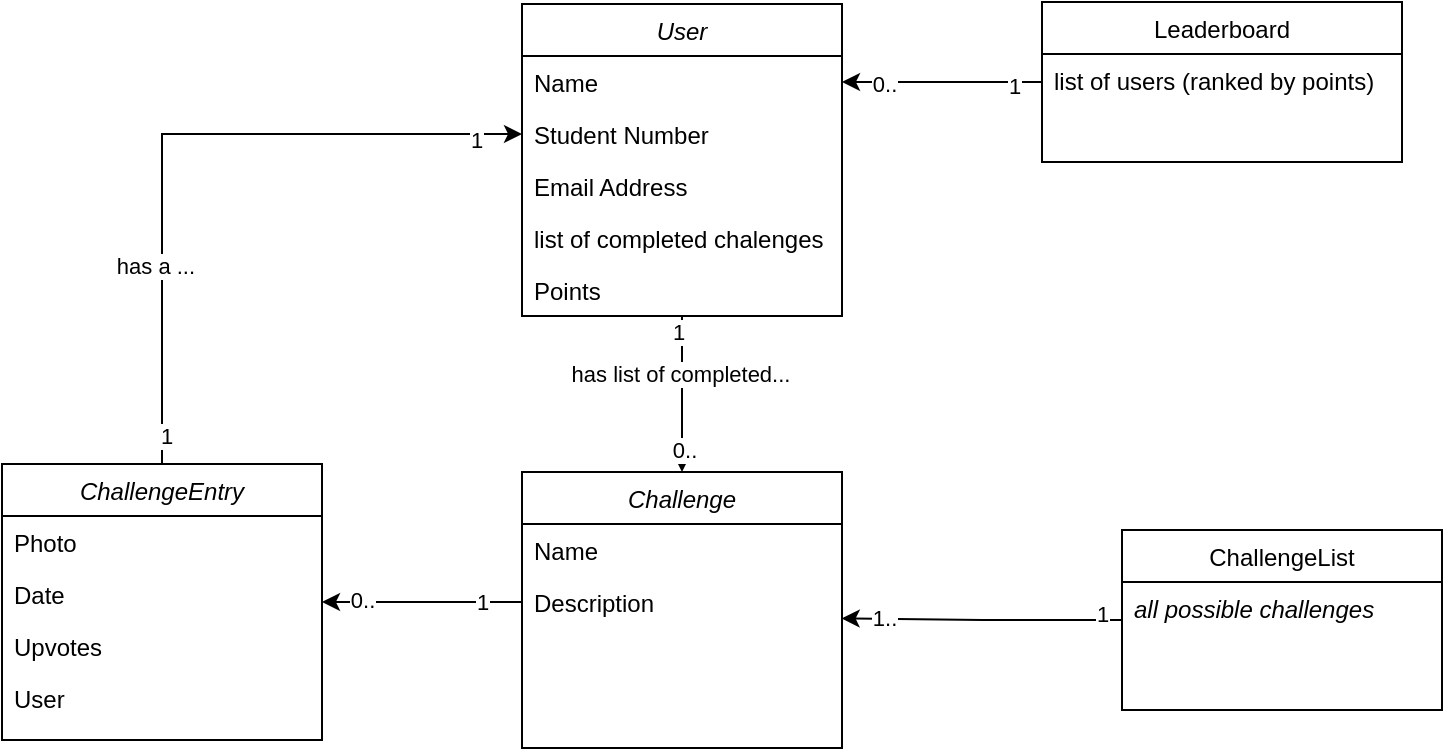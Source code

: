 <mxfile version="14.6.10" type="device"><diagram id="C5RBs43oDa-KdzZeNtuy" name="Page-1"><mxGraphModel dx="1865" dy="491" grid="1" gridSize="10" guides="1" tooltips="1" connect="1" arrows="1" fold="1" page="1" pageScale="1" pageWidth="827" pageHeight="1169" math="0" shadow="0"><root><mxCell id="WIyWlLk6GJQsqaUBKTNV-0"/><mxCell id="WIyWlLk6GJQsqaUBKTNV-1" parent="WIyWlLk6GJQsqaUBKTNV-0"/><mxCell id="53NBRRKf8l8VTuDghC8k-7" style="edgeStyle=orthogonalEdgeStyle;rounded=0;orthogonalLoop=1;jettySize=auto;html=1;" edge="1" parent="WIyWlLk6GJQsqaUBKTNV-1" source="zkfFHV4jXpPFQw0GAbJ--0" target="53NBRRKf8l8VTuDghC8k-0"><mxGeometry relative="1" as="geometry"/></mxCell><mxCell id="53NBRRKf8l8VTuDghC8k-8" value="has list of completed..." style="edgeLabel;html=1;align=center;verticalAlign=middle;resizable=0;points=[];" vertex="1" connectable="0" parent="53NBRRKf8l8VTuDghC8k-7"><mxGeometry x="-0.27" y="-1" relative="1" as="geometry"><mxPoint as="offset"/></mxGeometry></mxCell><mxCell id="53NBRRKf8l8VTuDghC8k-9" value="1" style="edgeLabel;html=1;align=center;verticalAlign=middle;resizable=0;points=[];" vertex="1" connectable="0" parent="53NBRRKf8l8VTuDghC8k-7"><mxGeometry x="-0.813" y="-2" relative="1" as="geometry"><mxPoint as="offset"/></mxGeometry></mxCell><mxCell id="53NBRRKf8l8VTuDghC8k-10" value="0.." style="edgeLabel;html=1;align=center;verticalAlign=middle;resizable=0;points=[];" vertex="1" connectable="0" parent="53NBRRKf8l8VTuDghC8k-7"><mxGeometry x="0.709" y="1" relative="1" as="geometry"><mxPoint as="offset"/></mxGeometry></mxCell><mxCell id="zkfFHV4jXpPFQw0GAbJ--0" value="User" style="swimlane;fontStyle=2;align=center;verticalAlign=top;childLayout=stackLayout;horizontal=1;startSize=26;horizontalStack=0;resizeParent=1;resizeLast=0;collapsible=1;marginBottom=0;rounded=0;shadow=0;strokeWidth=1;" parent="WIyWlLk6GJQsqaUBKTNV-1" vertex="1"><mxGeometry x="220" y="120" width="160" height="156" as="geometry"><mxRectangle x="230" y="140" width="160" height="26" as="alternateBounds"/></mxGeometry></mxCell><mxCell id="zkfFHV4jXpPFQw0GAbJ--1" value="Name" style="text;align=left;verticalAlign=top;spacingLeft=4;spacingRight=4;overflow=hidden;rotatable=0;points=[[0,0.5],[1,0.5]];portConstraint=eastwest;" parent="zkfFHV4jXpPFQw0GAbJ--0" vertex="1"><mxGeometry y="26" width="160" height="26" as="geometry"/></mxCell><mxCell id="zkfFHV4jXpPFQw0GAbJ--2" value="Student Number" style="text;align=left;verticalAlign=top;spacingLeft=4;spacingRight=4;overflow=hidden;rotatable=0;points=[[0,0.5],[1,0.5]];portConstraint=eastwest;rounded=0;shadow=0;html=0;" parent="zkfFHV4jXpPFQw0GAbJ--0" vertex="1"><mxGeometry y="52" width="160" height="26" as="geometry"/></mxCell><mxCell id="zkfFHV4jXpPFQw0GAbJ--3" value="Email Address" style="text;align=left;verticalAlign=top;spacingLeft=4;spacingRight=4;overflow=hidden;rotatable=0;points=[[0,0.5],[1,0.5]];portConstraint=eastwest;rounded=0;shadow=0;html=0;" parent="zkfFHV4jXpPFQw0GAbJ--0" vertex="1"><mxGeometry y="78" width="160" height="26" as="geometry"/></mxCell><mxCell id="53NBRRKf8l8VTuDghC8k-29" value="list of completed chalenges" style="text;align=left;verticalAlign=top;spacingLeft=4;spacingRight=4;overflow=hidden;rotatable=0;points=[[0,0.5],[1,0.5]];portConstraint=eastwest;rounded=0;shadow=0;html=0;" vertex="1" parent="zkfFHV4jXpPFQw0GAbJ--0"><mxGeometry y="104" width="160" height="26" as="geometry"/></mxCell><mxCell id="53NBRRKf8l8VTuDghC8k-36" value="Points" style="text;align=left;verticalAlign=top;spacingLeft=4;spacingRight=4;overflow=hidden;rotatable=0;points=[[0,0.5],[1,0.5]];portConstraint=eastwest;rounded=0;shadow=0;html=0;" vertex="1" parent="zkfFHV4jXpPFQw0GAbJ--0"><mxGeometry y="130" width="160" height="26" as="geometry"/></mxCell><mxCell id="53NBRRKf8l8VTuDghC8k-18" style="edgeStyle=orthogonalEdgeStyle;rounded=0;orthogonalLoop=1;jettySize=auto;html=1;entryX=0.999;entryY=0.815;entryDx=0;entryDy=0;entryPerimeter=0;" edge="1" parent="WIyWlLk6GJQsqaUBKTNV-1" source="zkfFHV4jXpPFQw0GAbJ--17" target="53NBRRKf8l8VTuDghC8k-2"><mxGeometry relative="1" as="geometry"/></mxCell><mxCell id="53NBRRKf8l8VTuDghC8k-23" value="1.." style="edgeLabel;html=1;align=center;verticalAlign=middle;resizable=0;points=[];" vertex="1" connectable="0" parent="53NBRRKf8l8VTuDghC8k-18"><mxGeometry x="0.796" relative="1" as="geometry"><mxPoint x="6" as="offset"/></mxGeometry></mxCell><mxCell id="53NBRRKf8l8VTuDghC8k-24" value="1" style="edgeLabel;html=1;align=center;verticalAlign=middle;resizable=0;points=[];" vertex="1" connectable="0" parent="53NBRRKf8l8VTuDghC8k-18"><mxGeometry x="-0.861" y="-3" relative="1" as="geometry"><mxPoint as="offset"/></mxGeometry></mxCell><mxCell id="zkfFHV4jXpPFQw0GAbJ--17" value="ChallengeList" style="swimlane;fontStyle=0;align=center;verticalAlign=top;childLayout=stackLayout;horizontal=1;startSize=26;horizontalStack=0;resizeParent=1;resizeLast=0;collapsible=1;marginBottom=0;rounded=0;shadow=0;strokeWidth=1;" parent="WIyWlLk6GJQsqaUBKTNV-1" vertex="1"><mxGeometry x="520" y="383" width="160" height="90" as="geometry"><mxRectangle x="550" y="140" width="160" height="26" as="alternateBounds"/></mxGeometry></mxCell><mxCell id="zkfFHV4jXpPFQw0GAbJ--18" value="all possible challenges" style="text;align=left;verticalAlign=top;spacingLeft=4;spacingRight=4;overflow=hidden;rotatable=0;points=[[0,0.5],[1,0.5]];portConstraint=eastwest;fontStyle=2" parent="zkfFHV4jXpPFQw0GAbJ--17" vertex="1"><mxGeometry y="26" width="160" height="26" as="geometry"/></mxCell><mxCell id="53NBRRKf8l8VTuDghC8k-0" value="Challenge" style="swimlane;fontStyle=2;align=center;verticalAlign=top;childLayout=stackLayout;horizontal=1;startSize=26;horizontalStack=0;resizeParent=1;resizeLast=0;collapsible=1;marginBottom=0;rounded=0;shadow=0;strokeWidth=1;" vertex="1" parent="WIyWlLk6GJQsqaUBKTNV-1"><mxGeometry x="220" y="354" width="160" height="138" as="geometry"><mxRectangle x="230" y="140" width="160" height="26" as="alternateBounds"/></mxGeometry></mxCell><mxCell id="53NBRRKf8l8VTuDghC8k-1" value="Name" style="text;align=left;verticalAlign=top;spacingLeft=4;spacingRight=4;overflow=hidden;rotatable=0;points=[[0,0.5],[1,0.5]];portConstraint=eastwest;" vertex="1" parent="53NBRRKf8l8VTuDghC8k-0"><mxGeometry y="26" width="160" height="26" as="geometry"/></mxCell><mxCell id="53NBRRKf8l8VTuDghC8k-2" value="Description" style="text;align=left;verticalAlign=top;spacingLeft=4;spacingRight=4;overflow=hidden;rotatable=0;points=[[0,0.5],[1,0.5]];portConstraint=eastwest;rounded=0;shadow=0;html=0;" vertex="1" parent="53NBRRKf8l8VTuDghC8k-0"><mxGeometry y="52" width="160" height="26" as="geometry"/></mxCell><mxCell id="53NBRRKf8l8VTuDghC8k-11" style="edgeStyle=orthogonalEdgeStyle;rounded=0;orthogonalLoop=1;jettySize=auto;html=1;" edge="1" parent="WIyWlLk6GJQsqaUBKTNV-1" source="53NBRRKf8l8VTuDghC8k-2" target="53NBRRKf8l8VTuDghC8k-12"><mxGeometry relative="1" as="geometry"><mxPoint x="120" y="415" as="targetPoint"/><Array as="points"><mxPoint x="160" y="419"/><mxPoint x="160" y="419"/></Array></mxGeometry></mxCell><mxCell id="53NBRRKf8l8VTuDghC8k-25" value="1" style="edgeLabel;html=1;align=center;verticalAlign=middle;resizable=0;points=[];" vertex="1" connectable="0" parent="53NBRRKf8l8VTuDghC8k-11"><mxGeometry x="-0.838" relative="1" as="geometry"><mxPoint x="-12" as="offset"/></mxGeometry></mxCell><mxCell id="53NBRRKf8l8VTuDghC8k-26" value="0.." style="edgeLabel;html=1;align=center;verticalAlign=middle;resizable=0;points=[];" vertex="1" connectable="0" parent="53NBRRKf8l8VTuDghC8k-11"><mxGeometry x="0.7" y="-1" relative="1" as="geometry"><mxPoint x="5" as="offset"/></mxGeometry></mxCell><mxCell id="53NBRRKf8l8VTuDghC8k-19" style="edgeStyle=orthogonalEdgeStyle;rounded=0;orthogonalLoop=1;jettySize=auto;html=1;entryX=0;entryY=0.5;entryDx=0;entryDy=0;" edge="1" parent="WIyWlLk6GJQsqaUBKTNV-1" source="53NBRRKf8l8VTuDghC8k-12" target="zkfFHV4jXpPFQw0GAbJ--2"><mxGeometry relative="1" as="geometry"/></mxCell><mxCell id="53NBRRKf8l8VTuDghC8k-20" value="has a ...&amp;nbsp;" style="edgeLabel;html=1;align=center;verticalAlign=middle;resizable=0;points=[];" vertex="1" connectable="0" parent="53NBRRKf8l8VTuDghC8k-19"><mxGeometry x="-0.424" y="2" relative="1" as="geometry"><mxPoint as="offset"/></mxGeometry></mxCell><mxCell id="53NBRRKf8l8VTuDghC8k-38" value="1" style="edgeLabel;html=1;align=center;verticalAlign=middle;resizable=0;points=[];" vertex="1" connectable="0" parent="53NBRRKf8l8VTuDghC8k-19"><mxGeometry x="-0.919" y="-2" relative="1" as="geometry"><mxPoint as="offset"/></mxGeometry></mxCell><mxCell id="53NBRRKf8l8VTuDghC8k-39" value="1" style="edgeLabel;html=1;align=center;verticalAlign=middle;resizable=0;points=[];" vertex="1" connectable="0" parent="53NBRRKf8l8VTuDghC8k-19"><mxGeometry x="0.863" y="-3" relative="1" as="geometry"><mxPoint as="offset"/></mxGeometry></mxCell><mxCell id="53NBRRKf8l8VTuDghC8k-12" value="ChallengeEntry" style="swimlane;fontStyle=2;align=center;verticalAlign=top;childLayout=stackLayout;horizontal=1;startSize=26;horizontalStack=0;resizeParent=1;resizeLast=0;collapsible=1;marginBottom=0;rounded=0;shadow=0;strokeWidth=1;" vertex="1" parent="WIyWlLk6GJQsqaUBKTNV-1"><mxGeometry x="-40" y="350" width="160" height="138" as="geometry"><mxRectangle x="230" y="140" width="160" height="26" as="alternateBounds"/></mxGeometry></mxCell><mxCell id="53NBRRKf8l8VTuDghC8k-14" value="Photo" style="text;align=left;verticalAlign=top;spacingLeft=4;spacingRight=4;overflow=hidden;rotatable=0;points=[[0,0.5],[1,0.5]];portConstraint=eastwest;rounded=0;shadow=0;html=0;" vertex="1" parent="53NBRRKf8l8VTuDghC8k-12"><mxGeometry y="26" width="160" height="26" as="geometry"/></mxCell><mxCell id="53NBRRKf8l8VTuDghC8k-15" value="Date" style="text;align=left;verticalAlign=top;spacingLeft=4;spacingRight=4;overflow=hidden;rotatable=0;points=[[0,0.5],[1,0.5]];portConstraint=eastwest;rounded=0;shadow=0;html=0;" vertex="1" parent="53NBRRKf8l8VTuDghC8k-12"><mxGeometry y="52" width="160" height="26" as="geometry"/></mxCell><mxCell id="53NBRRKf8l8VTuDghC8k-27" value="Upvotes" style="text;align=left;verticalAlign=top;spacingLeft=4;spacingRight=4;overflow=hidden;rotatable=0;points=[[0,0.5],[1,0.5]];portConstraint=eastwest;rounded=0;shadow=0;html=0;" vertex="1" parent="53NBRRKf8l8VTuDghC8k-12"><mxGeometry y="78" width="160" height="26" as="geometry"/></mxCell><mxCell id="53NBRRKf8l8VTuDghC8k-28" value="User" style="text;align=left;verticalAlign=top;spacingLeft=4;spacingRight=4;overflow=hidden;rotatable=0;points=[[0,0.5],[1,0.5]];portConstraint=eastwest;rounded=0;shadow=0;html=0;" vertex="1" parent="53NBRRKf8l8VTuDghC8k-12"><mxGeometry y="104" width="160" height="26" as="geometry"/></mxCell><mxCell id="53NBRRKf8l8VTuDghC8k-37" style="edgeStyle=orthogonalEdgeStyle;rounded=0;orthogonalLoop=1;jettySize=auto;html=1;entryX=1;entryY=0.5;entryDx=0;entryDy=0;" edge="1" parent="WIyWlLk6GJQsqaUBKTNV-1" source="53NBRRKf8l8VTuDghC8k-31" target="zkfFHV4jXpPFQw0GAbJ--1"><mxGeometry relative="1" as="geometry"/></mxCell><mxCell id="53NBRRKf8l8VTuDghC8k-40" value="1" style="edgeLabel;html=1;align=center;verticalAlign=middle;resizable=0;points=[];" vertex="1" connectable="0" parent="53NBRRKf8l8VTuDghC8k-37"><mxGeometry x="-0.708" y="2" relative="1" as="geometry"><mxPoint as="offset"/></mxGeometry></mxCell><mxCell id="53NBRRKf8l8VTuDghC8k-41" value="0.." style="edgeLabel;html=1;align=center;verticalAlign=middle;resizable=0;points=[];" vertex="1" connectable="0" parent="53NBRRKf8l8VTuDghC8k-37"><mxGeometry x="0.732" y="4" relative="1" as="geometry"><mxPoint x="7" y="-3" as="offset"/></mxGeometry></mxCell><mxCell id="53NBRRKf8l8VTuDghC8k-31" value="Leaderboard" style="swimlane;fontStyle=0;align=center;verticalAlign=top;childLayout=stackLayout;horizontal=1;startSize=26;horizontalStack=0;resizeParent=1;resizeLast=0;collapsible=1;marginBottom=0;rounded=0;shadow=0;strokeWidth=1;" vertex="1" parent="WIyWlLk6GJQsqaUBKTNV-1"><mxGeometry x="480" y="119" width="180" height="80" as="geometry"><mxRectangle x="230" y="140" width="160" height="26" as="alternateBounds"/></mxGeometry></mxCell><mxCell id="53NBRRKf8l8VTuDghC8k-35" value="list of users (ranked by points)" style="text;align=left;verticalAlign=top;spacingLeft=4;spacingRight=4;overflow=hidden;rotatable=0;points=[[0,0.5],[1,0.5]];portConstraint=eastwest;rounded=0;shadow=0;html=0;" vertex="1" parent="53NBRRKf8l8VTuDghC8k-31"><mxGeometry y="26" width="180" height="26" as="geometry"/></mxCell></root></mxGraphModel></diagram></mxfile>